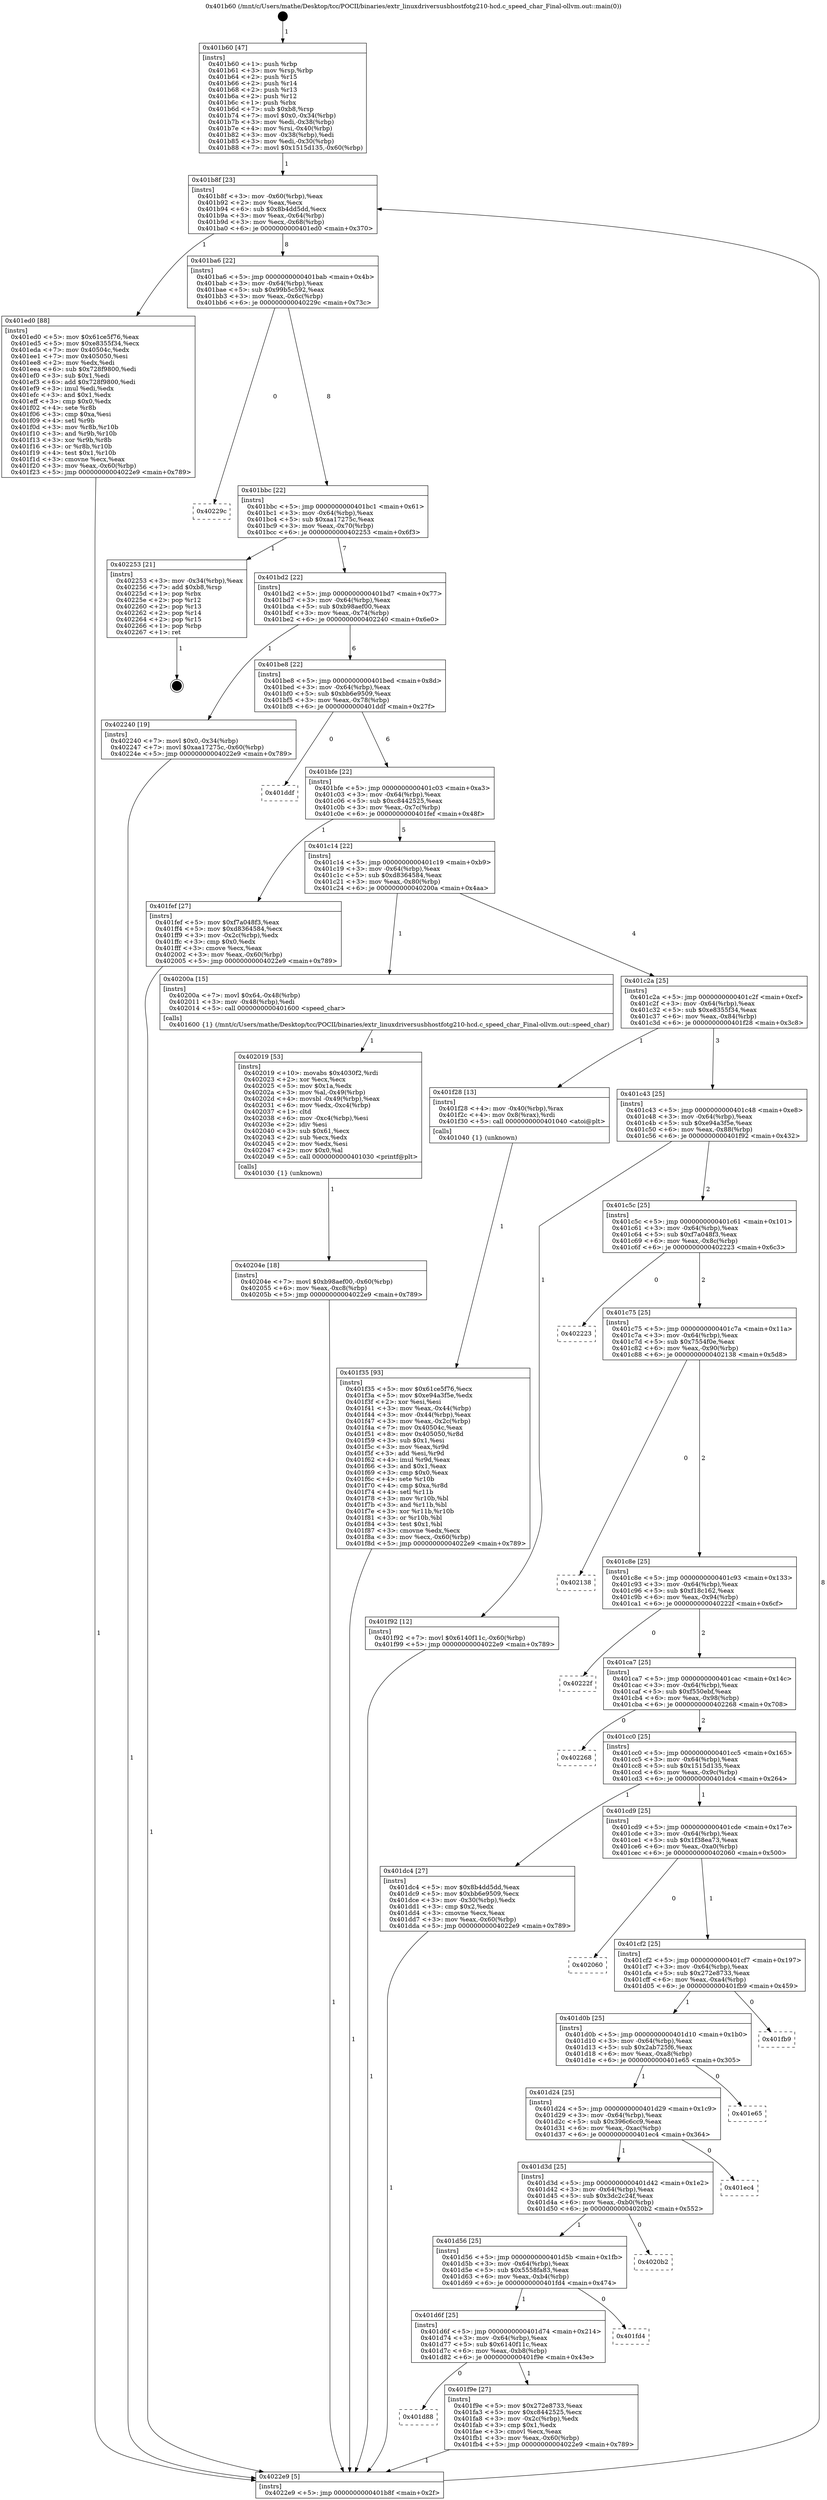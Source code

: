 digraph "0x401b60" {
  label = "0x401b60 (/mnt/c/Users/mathe/Desktop/tcc/POCII/binaries/extr_linuxdriversusbhostfotg210-hcd.c_speed_char_Final-ollvm.out::main(0))"
  labelloc = "t"
  node[shape=record]

  Entry [label="",width=0.3,height=0.3,shape=circle,fillcolor=black,style=filled]
  "0x401b8f" [label="{
     0x401b8f [23]\l
     | [instrs]\l
     &nbsp;&nbsp;0x401b8f \<+3\>: mov -0x60(%rbp),%eax\l
     &nbsp;&nbsp;0x401b92 \<+2\>: mov %eax,%ecx\l
     &nbsp;&nbsp;0x401b94 \<+6\>: sub $0x8b4dd5dd,%ecx\l
     &nbsp;&nbsp;0x401b9a \<+3\>: mov %eax,-0x64(%rbp)\l
     &nbsp;&nbsp;0x401b9d \<+3\>: mov %ecx,-0x68(%rbp)\l
     &nbsp;&nbsp;0x401ba0 \<+6\>: je 0000000000401ed0 \<main+0x370\>\l
  }"]
  "0x401ed0" [label="{
     0x401ed0 [88]\l
     | [instrs]\l
     &nbsp;&nbsp;0x401ed0 \<+5\>: mov $0x61ce5f76,%eax\l
     &nbsp;&nbsp;0x401ed5 \<+5\>: mov $0xe8355f34,%ecx\l
     &nbsp;&nbsp;0x401eda \<+7\>: mov 0x40504c,%edx\l
     &nbsp;&nbsp;0x401ee1 \<+7\>: mov 0x405050,%esi\l
     &nbsp;&nbsp;0x401ee8 \<+2\>: mov %edx,%edi\l
     &nbsp;&nbsp;0x401eea \<+6\>: sub $0x728f9800,%edi\l
     &nbsp;&nbsp;0x401ef0 \<+3\>: sub $0x1,%edi\l
     &nbsp;&nbsp;0x401ef3 \<+6\>: add $0x728f9800,%edi\l
     &nbsp;&nbsp;0x401ef9 \<+3\>: imul %edi,%edx\l
     &nbsp;&nbsp;0x401efc \<+3\>: and $0x1,%edx\l
     &nbsp;&nbsp;0x401eff \<+3\>: cmp $0x0,%edx\l
     &nbsp;&nbsp;0x401f02 \<+4\>: sete %r8b\l
     &nbsp;&nbsp;0x401f06 \<+3\>: cmp $0xa,%esi\l
     &nbsp;&nbsp;0x401f09 \<+4\>: setl %r9b\l
     &nbsp;&nbsp;0x401f0d \<+3\>: mov %r8b,%r10b\l
     &nbsp;&nbsp;0x401f10 \<+3\>: and %r9b,%r10b\l
     &nbsp;&nbsp;0x401f13 \<+3\>: xor %r9b,%r8b\l
     &nbsp;&nbsp;0x401f16 \<+3\>: or %r8b,%r10b\l
     &nbsp;&nbsp;0x401f19 \<+4\>: test $0x1,%r10b\l
     &nbsp;&nbsp;0x401f1d \<+3\>: cmovne %ecx,%eax\l
     &nbsp;&nbsp;0x401f20 \<+3\>: mov %eax,-0x60(%rbp)\l
     &nbsp;&nbsp;0x401f23 \<+5\>: jmp 00000000004022e9 \<main+0x789\>\l
  }"]
  "0x401ba6" [label="{
     0x401ba6 [22]\l
     | [instrs]\l
     &nbsp;&nbsp;0x401ba6 \<+5\>: jmp 0000000000401bab \<main+0x4b\>\l
     &nbsp;&nbsp;0x401bab \<+3\>: mov -0x64(%rbp),%eax\l
     &nbsp;&nbsp;0x401bae \<+5\>: sub $0x99b5c592,%eax\l
     &nbsp;&nbsp;0x401bb3 \<+3\>: mov %eax,-0x6c(%rbp)\l
     &nbsp;&nbsp;0x401bb6 \<+6\>: je 000000000040229c \<main+0x73c\>\l
  }"]
  Exit [label="",width=0.3,height=0.3,shape=circle,fillcolor=black,style=filled,peripheries=2]
  "0x40229c" [label="{
     0x40229c\l
  }", style=dashed]
  "0x401bbc" [label="{
     0x401bbc [22]\l
     | [instrs]\l
     &nbsp;&nbsp;0x401bbc \<+5\>: jmp 0000000000401bc1 \<main+0x61\>\l
     &nbsp;&nbsp;0x401bc1 \<+3\>: mov -0x64(%rbp),%eax\l
     &nbsp;&nbsp;0x401bc4 \<+5\>: sub $0xaa17275c,%eax\l
     &nbsp;&nbsp;0x401bc9 \<+3\>: mov %eax,-0x70(%rbp)\l
     &nbsp;&nbsp;0x401bcc \<+6\>: je 0000000000402253 \<main+0x6f3\>\l
  }"]
  "0x40204e" [label="{
     0x40204e [18]\l
     | [instrs]\l
     &nbsp;&nbsp;0x40204e \<+7\>: movl $0xb98aef00,-0x60(%rbp)\l
     &nbsp;&nbsp;0x402055 \<+6\>: mov %eax,-0xc8(%rbp)\l
     &nbsp;&nbsp;0x40205b \<+5\>: jmp 00000000004022e9 \<main+0x789\>\l
  }"]
  "0x402253" [label="{
     0x402253 [21]\l
     | [instrs]\l
     &nbsp;&nbsp;0x402253 \<+3\>: mov -0x34(%rbp),%eax\l
     &nbsp;&nbsp;0x402256 \<+7\>: add $0xb8,%rsp\l
     &nbsp;&nbsp;0x40225d \<+1\>: pop %rbx\l
     &nbsp;&nbsp;0x40225e \<+2\>: pop %r12\l
     &nbsp;&nbsp;0x402260 \<+2\>: pop %r13\l
     &nbsp;&nbsp;0x402262 \<+2\>: pop %r14\l
     &nbsp;&nbsp;0x402264 \<+2\>: pop %r15\l
     &nbsp;&nbsp;0x402266 \<+1\>: pop %rbp\l
     &nbsp;&nbsp;0x402267 \<+1\>: ret\l
  }"]
  "0x401bd2" [label="{
     0x401bd2 [22]\l
     | [instrs]\l
     &nbsp;&nbsp;0x401bd2 \<+5\>: jmp 0000000000401bd7 \<main+0x77\>\l
     &nbsp;&nbsp;0x401bd7 \<+3\>: mov -0x64(%rbp),%eax\l
     &nbsp;&nbsp;0x401bda \<+5\>: sub $0xb98aef00,%eax\l
     &nbsp;&nbsp;0x401bdf \<+3\>: mov %eax,-0x74(%rbp)\l
     &nbsp;&nbsp;0x401be2 \<+6\>: je 0000000000402240 \<main+0x6e0\>\l
  }"]
  "0x402019" [label="{
     0x402019 [53]\l
     | [instrs]\l
     &nbsp;&nbsp;0x402019 \<+10\>: movabs $0x4030f2,%rdi\l
     &nbsp;&nbsp;0x402023 \<+2\>: xor %ecx,%ecx\l
     &nbsp;&nbsp;0x402025 \<+5\>: mov $0x1a,%edx\l
     &nbsp;&nbsp;0x40202a \<+3\>: mov %al,-0x49(%rbp)\l
     &nbsp;&nbsp;0x40202d \<+4\>: movsbl -0x49(%rbp),%eax\l
     &nbsp;&nbsp;0x402031 \<+6\>: mov %edx,-0xc4(%rbp)\l
     &nbsp;&nbsp;0x402037 \<+1\>: cltd\l
     &nbsp;&nbsp;0x402038 \<+6\>: mov -0xc4(%rbp),%esi\l
     &nbsp;&nbsp;0x40203e \<+2\>: idiv %esi\l
     &nbsp;&nbsp;0x402040 \<+3\>: sub $0x61,%ecx\l
     &nbsp;&nbsp;0x402043 \<+2\>: sub %ecx,%edx\l
     &nbsp;&nbsp;0x402045 \<+2\>: mov %edx,%esi\l
     &nbsp;&nbsp;0x402047 \<+2\>: mov $0x0,%al\l
     &nbsp;&nbsp;0x402049 \<+5\>: call 0000000000401030 \<printf@plt\>\l
     | [calls]\l
     &nbsp;&nbsp;0x401030 \{1\} (unknown)\l
  }"]
  "0x402240" [label="{
     0x402240 [19]\l
     | [instrs]\l
     &nbsp;&nbsp;0x402240 \<+7\>: movl $0x0,-0x34(%rbp)\l
     &nbsp;&nbsp;0x402247 \<+7\>: movl $0xaa17275c,-0x60(%rbp)\l
     &nbsp;&nbsp;0x40224e \<+5\>: jmp 00000000004022e9 \<main+0x789\>\l
  }"]
  "0x401be8" [label="{
     0x401be8 [22]\l
     | [instrs]\l
     &nbsp;&nbsp;0x401be8 \<+5\>: jmp 0000000000401bed \<main+0x8d\>\l
     &nbsp;&nbsp;0x401bed \<+3\>: mov -0x64(%rbp),%eax\l
     &nbsp;&nbsp;0x401bf0 \<+5\>: sub $0xbb6e9509,%eax\l
     &nbsp;&nbsp;0x401bf5 \<+3\>: mov %eax,-0x78(%rbp)\l
     &nbsp;&nbsp;0x401bf8 \<+6\>: je 0000000000401ddf \<main+0x27f\>\l
  }"]
  "0x401d88" [label="{
     0x401d88\l
  }", style=dashed]
  "0x401ddf" [label="{
     0x401ddf\l
  }", style=dashed]
  "0x401bfe" [label="{
     0x401bfe [22]\l
     | [instrs]\l
     &nbsp;&nbsp;0x401bfe \<+5\>: jmp 0000000000401c03 \<main+0xa3\>\l
     &nbsp;&nbsp;0x401c03 \<+3\>: mov -0x64(%rbp),%eax\l
     &nbsp;&nbsp;0x401c06 \<+5\>: sub $0xc8442525,%eax\l
     &nbsp;&nbsp;0x401c0b \<+3\>: mov %eax,-0x7c(%rbp)\l
     &nbsp;&nbsp;0x401c0e \<+6\>: je 0000000000401fef \<main+0x48f\>\l
  }"]
  "0x401f9e" [label="{
     0x401f9e [27]\l
     | [instrs]\l
     &nbsp;&nbsp;0x401f9e \<+5\>: mov $0x272e8733,%eax\l
     &nbsp;&nbsp;0x401fa3 \<+5\>: mov $0xc8442525,%ecx\l
     &nbsp;&nbsp;0x401fa8 \<+3\>: mov -0x2c(%rbp),%edx\l
     &nbsp;&nbsp;0x401fab \<+3\>: cmp $0x1,%edx\l
     &nbsp;&nbsp;0x401fae \<+3\>: cmovl %ecx,%eax\l
     &nbsp;&nbsp;0x401fb1 \<+3\>: mov %eax,-0x60(%rbp)\l
     &nbsp;&nbsp;0x401fb4 \<+5\>: jmp 00000000004022e9 \<main+0x789\>\l
  }"]
  "0x401fef" [label="{
     0x401fef [27]\l
     | [instrs]\l
     &nbsp;&nbsp;0x401fef \<+5\>: mov $0xf7a048f3,%eax\l
     &nbsp;&nbsp;0x401ff4 \<+5\>: mov $0xd8364584,%ecx\l
     &nbsp;&nbsp;0x401ff9 \<+3\>: mov -0x2c(%rbp),%edx\l
     &nbsp;&nbsp;0x401ffc \<+3\>: cmp $0x0,%edx\l
     &nbsp;&nbsp;0x401fff \<+3\>: cmove %ecx,%eax\l
     &nbsp;&nbsp;0x402002 \<+3\>: mov %eax,-0x60(%rbp)\l
     &nbsp;&nbsp;0x402005 \<+5\>: jmp 00000000004022e9 \<main+0x789\>\l
  }"]
  "0x401c14" [label="{
     0x401c14 [22]\l
     | [instrs]\l
     &nbsp;&nbsp;0x401c14 \<+5\>: jmp 0000000000401c19 \<main+0xb9\>\l
     &nbsp;&nbsp;0x401c19 \<+3\>: mov -0x64(%rbp),%eax\l
     &nbsp;&nbsp;0x401c1c \<+5\>: sub $0xd8364584,%eax\l
     &nbsp;&nbsp;0x401c21 \<+3\>: mov %eax,-0x80(%rbp)\l
     &nbsp;&nbsp;0x401c24 \<+6\>: je 000000000040200a \<main+0x4aa\>\l
  }"]
  "0x401d6f" [label="{
     0x401d6f [25]\l
     | [instrs]\l
     &nbsp;&nbsp;0x401d6f \<+5\>: jmp 0000000000401d74 \<main+0x214\>\l
     &nbsp;&nbsp;0x401d74 \<+3\>: mov -0x64(%rbp),%eax\l
     &nbsp;&nbsp;0x401d77 \<+5\>: sub $0x6140f11c,%eax\l
     &nbsp;&nbsp;0x401d7c \<+6\>: mov %eax,-0xb8(%rbp)\l
     &nbsp;&nbsp;0x401d82 \<+6\>: je 0000000000401f9e \<main+0x43e\>\l
  }"]
  "0x40200a" [label="{
     0x40200a [15]\l
     | [instrs]\l
     &nbsp;&nbsp;0x40200a \<+7\>: movl $0x64,-0x48(%rbp)\l
     &nbsp;&nbsp;0x402011 \<+3\>: mov -0x48(%rbp),%edi\l
     &nbsp;&nbsp;0x402014 \<+5\>: call 0000000000401600 \<speed_char\>\l
     | [calls]\l
     &nbsp;&nbsp;0x401600 \{1\} (/mnt/c/Users/mathe/Desktop/tcc/POCII/binaries/extr_linuxdriversusbhostfotg210-hcd.c_speed_char_Final-ollvm.out::speed_char)\l
  }"]
  "0x401c2a" [label="{
     0x401c2a [25]\l
     | [instrs]\l
     &nbsp;&nbsp;0x401c2a \<+5\>: jmp 0000000000401c2f \<main+0xcf\>\l
     &nbsp;&nbsp;0x401c2f \<+3\>: mov -0x64(%rbp),%eax\l
     &nbsp;&nbsp;0x401c32 \<+5\>: sub $0xe8355f34,%eax\l
     &nbsp;&nbsp;0x401c37 \<+6\>: mov %eax,-0x84(%rbp)\l
     &nbsp;&nbsp;0x401c3d \<+6\>: je 0000000000401f28 \<main+0x3c8\>\l
  }"]
  "0x401fd4" [label="{
     0x401fd4\l
  }", style=dashed]
  "0x401f28" [label="{
     0x401f28 [13]\l
     | [instrs]\l
     &nbsp;&nbsp;0x401f28 \<+4\>: mov -0x40(%rbp),%rax\l
     &nbsp;&nbsp;0x401f2c \<+4\>: mov 0x8(%rax),%rdi\l
     &nbsp;&nbsp;0x401f30 \<+5\>: call 0000000000401040 \<atoi@plt\>\l
     | [calls]\l
     &nbsp;&nbsp;0x401040 \{1\} (unknown)\l
  }"]
  "0x401c43" [label="{
     0x401c43 [25]\l
     | [instrs]\l
     &nbsp;&nbsp;0x401c43 \<+5\>: jmp 0000000000401c48 \<main+0xe8\>\l
     &nbsp;&nbsp;0x401c48 \<+3\>: mov -0x64(%rbp),%eax\l
     &nbsp;&nbsp;0x401c4b \<+5\>: sub $0xe94a3f5e,%eax\l
     &nbsp;&nbsp;0x401c50 \<+6\>: mov %eax,-0x88(%rbp)\l
     &nbsp;&nbsp;0x401c56 \<+6\>: je 0000000000401f92 \<main+0x432\>\l
  }"]
  "0x401d56" [label="{
     0x401d56 [25]\l
     | [instrs]\l
     &nbsp;&nbsp;0x401d56 \<+5\>: jmp 0000000000401d5b \<main+0x1fb\>\l
     &nbsp;&nbsp;0x401d5b \<+3\>: mov -0x64(%rbp),%eax\l
     &nbsp;&nbsp;0x401d5e \<+5\>: sub $0x5558fa83,%eax\l
     &nbsp;&nbsp;0x401d63 \<+6\>: mov %eax,-0xb4(%rbp)\l
     &nbsp;&nbsp;0x401d69 \<+6\>: je 0000000000401fd4 \<main+0x474\>\l
  }"]
  "0x401f92" [label="{
     0x401f92 [12]\l
     | [instrs]\l
     &nbsp;&nbsp;0x401f92 \<+7\>: movl $0x6140f11c,-0x60(%rbp)\l
     &nbsp;&nbsp;0x401f99 \<+5\>: jmp 00000000004022e9 \<main+0x789\>\l
  }"]
  "0x401c5c" [label="{
     0x401c5c [25]\l
     | [instrs]\l
     &nbsp;&nbsp;0x401c5c \<+5\>: jmp 0000000000401c61 \<main+0x101\>\l
     &nbsp;&nbsp;0x401c61 \<+3\>: mov -0x64(%rbp),%eax\l
     &nbsp;&nbsp;0x401c64 \<+5\>: sub $0xf7a048f3,%eax\l
     &nbsp;&nbsp;0x401c69 \<+6\>: mov %eax,-0x8c(%rbp)\l
     &nbsp;&nbsp;0x401c6f \<+6\>: je 0000000000402223 \<main+0x6c3\>\l
  }"]
  "0x4020b2" [label="{
     0x4020b2\l
  }", style=dashed]
  "0x402223" [label="{
     0x402223\l
  }", style=dashed]
  "0x401c75" [label="{
     0x401c75 [25]\l
     | [instrs]\l
     &nbsp;&nbsp;0x401c75 \<+5\>: jmp 0000000000401c7a \<main+0x11a\>\l
     &nbsp;&nbsp;0x401c7a \<+3\>: mov -0x64(%rbp),%eax\l
     &nbsp;&nbsp;0x401c7d \<+5\>: sub $0x7554f0e,%eax\l
     &nbsp;&nbsp;0x401c82 \<+6\>: mov %eax,-0x90(%rbp)\l
     &nbsp;&nbsp;0x401c88 \<+6\>: je 0000000000402138 \<main+0x5d8\>\l
  }"]
  "0x401d3d" [label="{
     0x401d3d [25]\l
     | [instrs]\l
     &nbsp;&nbsp;0x401d3d \<+5\>: jmp 0000000000401d42 \<main+0x1e2\>\l
     &nbsp;&nbsp;0x401d42 \<+3\>: mov -0x64(%rbp),%eax\l
     &nbsp;&nbsp;0x401d45 \<+5\>: sub $0x3dc2c24f,%eax\l
     &nbsp;&nbsp;0x401d4a \<+6\>: mov %eax,-0xb0(%rbp)\l
     &nbsp;&nbsp;0x401d50 \<+6\>: je 00000000004020b2 \<main+0x552\>\l
  }"]
  "0x402138" [label="{
     0x402138\l
  }", style=dashed]
  "0x401c8e" [label="{
     0x401c8e [25]\l
     | [instrs]\l
     &nbsp;&nbsp;0x401c8e \<+5\>: jmp 0000000000401c93 \<main+0x133\>\l
     &nbsp;&nbsp;0x401c93 \<+3\>: mov -0x64(%rbp),%eax\l
     &nbsp;&nbsp;0x401c96 \<+5\>: sub $0xf18c162,%eax\l
     &nbsp;&nbsp;0x401c9b \<+6\>: mov %eax,-0x94(%rbp)\l
     &nbsp;&nbsp;0x401ca1 \<+6\>: je 000000000040222f \<main+0x6cf\>\l
  }"]
  "0x401ec4" [label="{
     0x401ec4\l
  }", style=dashed]
  "0x40222f" [label="{
     0x40222f\l
  }", style=dashed]
  "0x401ca7" [label="{
     0x401ca7 [25]\l
     | [instrs]\l
     &nbsp;&nbsp;0x401ca7 \<+5\>: jmp 0000000000401cac \<main+0x14c\>\l
     &nbsp;&nbsp;0x401cac \<+3\>: mov -0x64(%rbp),%eax\l
     &nbsp;&nbsp;0x401caf \<+5\>: sub $0xf550ebf,%eax\l
     &nbsp;&nbsp;0x401cb4 \<+6\>: mov %eax,-0x98(%rbp)\l
     &nbsp;&nbsp;0x401cba \<+6\>: je 0000000000402268 \<main+0x708\>\l
  }"]
  "0x401d24" [label="{
     0x401d24 [25]\l
     | [instrs]\l
     &nbsp;&nbsp;0x401d24 \<+5\>: jmp 0000000000401d29 \<main+0x1c9\>\l
     &nbsp;&nbsp;0x401d29 \<+3\>: mov -0x64(%rbp),%eax\l
     &nbsp;&nbsp;0x401d2c \<+5\>: sub $0x396c6cc9,%eax\l
     &nbsp;&nbsp;0x401d31 \<+6\>: mov %eax,-0xac(%rbp)\l
     &nbsp;&nbsp;0x401d37 \<+6\>: je 0000000000401ec4 \<main+0x364\>\l
  }"]
  "0x402268" [label="{
     0x402268\l
  }", style=dashed]
  "0x401cc0" [label="{
     0x401cc0 [25]\l
     | [instrs]\l
     &nbsp;&nbsp;0x401cc0 \<+5\>: jmp 0000000000401cc5 \<main+0x165\>\l
     &nbsp;&nbsp;0x401cc5 \<+3\>: mov -0x64(%rbp),%eax\l
     &nbsp;&nbsp;0x401cc8 \<+5\>: sub $0x1515d135,%eax\l
     &nbsp;&nbsp;0x401ccd \<+6\>: mov %eax,-0x9c(%rbp)\l
     &nbsp;&nbsp;0x401cd3 \<+6\>: je 0000000000401dc4 \<main+0x264\>\l
  }"]
  "0x401e65" [label="{
     0x401e65\l
  }", style=dashed]
  "0x401dc4" [label="{
     0x401dc4 [27]\l
     | [instrs]\l
     &nbsp;&nbsp;0x401dc4 \<+5\>: mov $0x8b4dd5dd,%eax\l
     &nbsp;&nbsp;0x401dc9 \<+5\>: mov $0xbb6e9509,%ecx\l
     &nbsp;&nbsp;0x401dce \<+3\>: mov -0x30(%rbp),%edx\l
     &nbsp;&nbsp;0x401dd1 \<+3\>: cmp $0x2,%edx\l
     &nbsp;&nbsp;0x401dd4 \<+3\>: cmovne %ecx,%eax\l
     &nbsp;&nbsp;0x401dd7 \<+3\>: mov %eax,-0x60(%rbp)\l
     &nbsp;&nbsp;0x401dda \<+5\>: jmp 00000000004022e9 \<main+0x789\>\l
  }"]
  "0x401cd9" [label="{
     0x401cd9 [25]\l
     | [instrs]\l
     &nbsp;&nbsp;0x401cd9 \<+5\>: jmp 0000000000401cde \<main+0x17e\>\l
     &nbsp;&nbsp;0x401cde \<+3\>: mov -0x64(%rbp),%eax\l
     &nbsp;&nbsp;0x401ce1 \<+5\>: sub $0x1f38ea73,%eax\l
     &nbsp;&nbsp;0x401ce6 \<+6\>: mov %eax,-0xa0(%rbp)\l
     &nbsp;&nbsp;0x401cec \<+6\>: je 0000000000402060 \<main+0x500\>\l
  }"]
  "0x4022e9" [label="{
     0x4022e9 [5]\l
     | [instrs]\l
     &nbsp;&nbsp;0x4022e9 \<+5\>: jmp 0000000000401b8f \<main+0x2f\>\l
  }"]
  "0x401b60" [label="{
     0x401b60 [47]\l
     | [instrs]\l
     &nbsp;&nbsp;0x401b60 \<+1\>: push %rbp\l
     &nbsp;&nbsp;0x401b61 \<+3\>: mov %rsp,%rbp\l
     &nbsp;&nbsp;0x401b64 \<+2\>: push %r15\l
     &nbsp;&nbsp;0x401b66 \<+2\>: push %r14\l
     &nbsp;&nbsp;0x401b68 \<+2\>: push %r13\l
     &nbsp;&nbsp;0x401b6a \<+2\>: push %r12\l
     &nbsp;&nbsp;0x401b6c \<+1\>: push %rbx\l
     &nbsp;&nbsp;0x401b6d \<+7\>: sub $0xb8,%rsp\l
     &nbsp;&nbsp;0x401b74 \<+7\>: movl $0x0,-0x34(%rbp)\l
     &nbsp;&nbsp;0x401b7b \<+3\>: mov %edi,-0x38(%rbp)\l
     &nbsp;&nbsp;0x401b7e \<+4\>: mov %rsi,-0x40(%rbp)\l
     &nbsp;&nbsp;0x401b82 \<+3\>: mov -0x38(%rbp),%edi\l
     &nbsp;&nbsp;0x401b85 \<+3\>: mov %edi,-0x30(%rbp)\l
     &nbsp;&nbsp;0x401b88 \<+7\>: movl $0x1515d135,-0x60(%rbp)\l
  }"]
  "0x401f35" [label="{
     0x401f35 [93]\l
     | [instrs]\l
     &nbsp;&nbsp;0x401f35 \<+5\>: mov $0x61ce5f76,%ecx\l
     &nbsp;&nbsp;0x401f3a \<+5\>: mov $0xe94a3f5e,%edx\l
     &nbsp;&nbsp;0x401f3f \<+2\>: xor %esi,%esi\l
     &nbsp;&nbsp;0x401f41 \<+3\>: mov %eax,-0x44(%rbp)\l
     &nbsp;&nbsp;0x401f44 \<+3\>: mov -0x44(%rbp),%eax\l
     &nbsp;&nbsp;0x401f47 \<+3\>: mov %eax,-0x2c(%rbp)\l
     &nbsp;&nbsp;0x401f4a \<+7\>: mov 0x40504c,%eax\l
     &nbsp;&nbsp;0x401f51 \<+8\>: mov 0x405050,%r8d\l
     &nbsp;&nbsp;0x401f59 \<+3\>: sub $0x1,%esi\l
     &nbsp;&nbsp;0x401f5c \<+3\>: mov %eax,%r9d\l
     &nbsp;&nbsp;0x401f5f \<+3\>: add %esi,%r9d\l
     &nbsp;&nbsp;0x401f62 \<+4\>: imul %r9d,%eax\l
     &nbsp;&nbsp;0x401f66 \<+3\>: and $0x1,%eax\l
     &nbsp;&nbsp;0x401f69 \<+3\>: cmp $0x0,%eax\l
     &nbsp;&nbsp;0x401f6c \<+4\>: sete %r10b\l
     &nbsp;&nbsp;0x401f70 \<+4\>: cmp $0xa,%r8d\l
     &nbsp;&nbsp;0x401f74 \<+4\>: setl %r11b\l
     &nbsp;&nbsp;0x401f78 \<+3\>: mov %r10b,%bl\l
     &nbsp;&nbsp;0x401f7b \<+3\>: and %r11b,%bl\l
     &nbsp;&nbsp;0x401f7e \<+3\>: xor %r11b,%r10b\l
     &nbsp;&nbsp;0x401f81 \<+3\>: or %r10b,%bl\l
     &nbsp;&nbsp;0x401f84 \<+3\>: test $0x1,%bl\l
     &nbsp;&nbsp;0x401f87 \<+3\>: cmovne %edx,%ecx\l
     &nbsp;&nbsp;0x401f8a \<+3\>: mov %ecx,-0x60(%rbp)\l
     &nbsp;&nbsp;0x401f8d \<+5\>: jmp 00000000004022e9 \<main+0x789\>\l
  }"]
  "0x401d0b" [label="{
     0x401d0b [25]\l
     | [instrs]\l
     &nbsp;&nbsp;0x401d0b \<+5\>: jmp 0000000000401d10 \<main+0x1b0\>\l
     &nbsp;&nbsp;0x401d10 \<+3\>: mov -0x64(%rbp),%eax\l
     &nbsp;&nbsp;0x401d13 \<+5\>: sub $0x2ab725f6,%eax\l
     &nbsp;&nbsp;0x401d18 \<+6\>: mov %eax,-0xa8(%rbp)\l
     &nbsp;&nbsp;0x401d1e \<+6\>: je 0000000000401e65 \<main+0x305\>\l
  }"]
  "0x402060" [label="{
     0x402060\l
  }", style=dashed]
  "0x401cf2" [label="{
     0x401cf2 [25]\l
     | [instrs]\l
     &nbsp;&nbsp;0x401cf2 \<+5\>: jmp 0000000000401cf7 \<main+0x197\>\l
     &nbsp;&nbsp;0x401cf7 \<+3\>: mov -0x64(%rbp),%eax\l
     &nbsp;&nbsp;0x401cfa \<+5\>: sub $0x272e8733,%eax\l
     &nbsp;&nbsp;0x401cff \<+6\>: mov %eax,-0xa4(%rbp)\l
     &nbsp;&nbsp;0x401d05 \<+6\>: je 0000000000401fb9 \<main+0x459\>\l
  }"]
  "0x401fb9" [label="{
     0x401fb9\l
  }", style=dashed]
  Entry -> "0x401b60" [label=" 1"]
  "0x401b8f" -> "0x401ed0" [label=" 1"]
  "0x401b8f" -> "0x401ba6" [label=" 8"]
  "0x402253" -> Exit [label=" 1"]
  "0x401ba6" -> "0x40229c" [label=" 0"]
  "0x401ba6" -> "0x401bbc" [label=" 8"]
  "0x402240" -> "0x4022e9" [label=" 1"]
  "0x401bbc" -> "0x402253" [label=" 1"]
  "0x401bbc" -> "0x401bd2" [label=" 7"]
  "0x40204e" -> "0x4022e9" [label=" 1"]
  "0x401bd2" -> "0x402240" [label=" 1"]
  "0x401bd2" -> "0x401be8" [label=" 6"]
  "0x402019" -> "0x40204e" [label=" 1"]
  "0x401be8" -> "0x401ddf" [label=" 0"]
  "0x401be8" -> "0x401bfe" [label=" 6"]
  "0x40200a" -> "0x402019" [label=" 1"]
  "0x401bfe" -> "0x401fef" [label=" 1"]
  "0x401bfe" -> "0x401c14" [label=" 5"]
  "0x401fef" -> "0x4022e9" [label=" 1"]
  "0x401c14" -> "0x40200a" [label=" 1"]
  "0x401c14" -> "0x401c2a" [label=" 4"]
  "0x401d6f" -> "0x401d88" [label=" 0"]
  "0x401c2a" -> "0x401f28" [label=" 1"]
  "0x401c2a" -> "0x401c43" [label=" 3"]
  "0x401d6f" -> "0x401f9e" [label=" 1"]
  "0x401c43" -> "0x401f92" [label=" 1"]
  "0x401c43" -> "0x401c5c" [label=" 2"]
  "0x401d56" -> "0x401d6f" [label=" 1"]
  "0x401c5c" -> "0x402223" [label=" 0"]
  "0x401c5c" -> "0x401c75" [label=" 2"]
  "0x401d56" -> "0x401fd4" [label=" 0"]
  "0x401c75" -> "0x402138" [label=" 0"]
  "0x401c75" -> "0x401c8e" [label=" 2"]
  "0x401d3d" -> "0x401d56" [label=" 1"]
  "0x401c8e" -> "0x40222f" [label=" 0"]
  "0x401c8e" -> "0x401ca7" [label=" 2"]
  "0x401d3d" -> "0x4020b2" [label=" 0"]
  "0x401ca7" -> "0x402268" [label=" 0"]
  "0x401ca7" -> "0x401cc0" [label=" 2"]
  "0x401d24" -> "0x401d3d" [label=" 1"]
  "0x401cc0" -> "0x401dc4" [label=" 1"]
  "0x401cc0" -> "0x401cd9" [label=" 1"]
  "0x401dc4" -> "0x4022e9" [label=" 1"]
  "0x401b60" -> "0x401b8f" [label=" 1"]
  "0x4022e9" -> "0x401b8f" [label=" 8"]
  "0x401ed0" -> "0x4022e9" [label=" 1"]
  "0x401f28" -> "0x401f35" [label=" 1"]
  "0x401f35" -> "0x4022e9" [label=" 1"]
  "0x401f92" -> "0x4022e9" [label=" 1"]
  "0x401d24" -> "0x401ec4" [label=" 0"]
  "0x401cd9" -> "0x402060" [label=" 0"]
  "0x401cd9" -> "0x401cf2" [label=" 1"]
  "0x401d0b" -> "0x401d24" [label=" 1"]
  "0x401cf2" -> "0x401fb9" [label=" 0"]
  "0x401cf2" -> "0x401d0b" [label=" 1"]
  "0x401f9e" -> "0x4022e9" [label=" 1"]
  "0x401d0b" -> "0x401e65" [label=" 0"]
}
